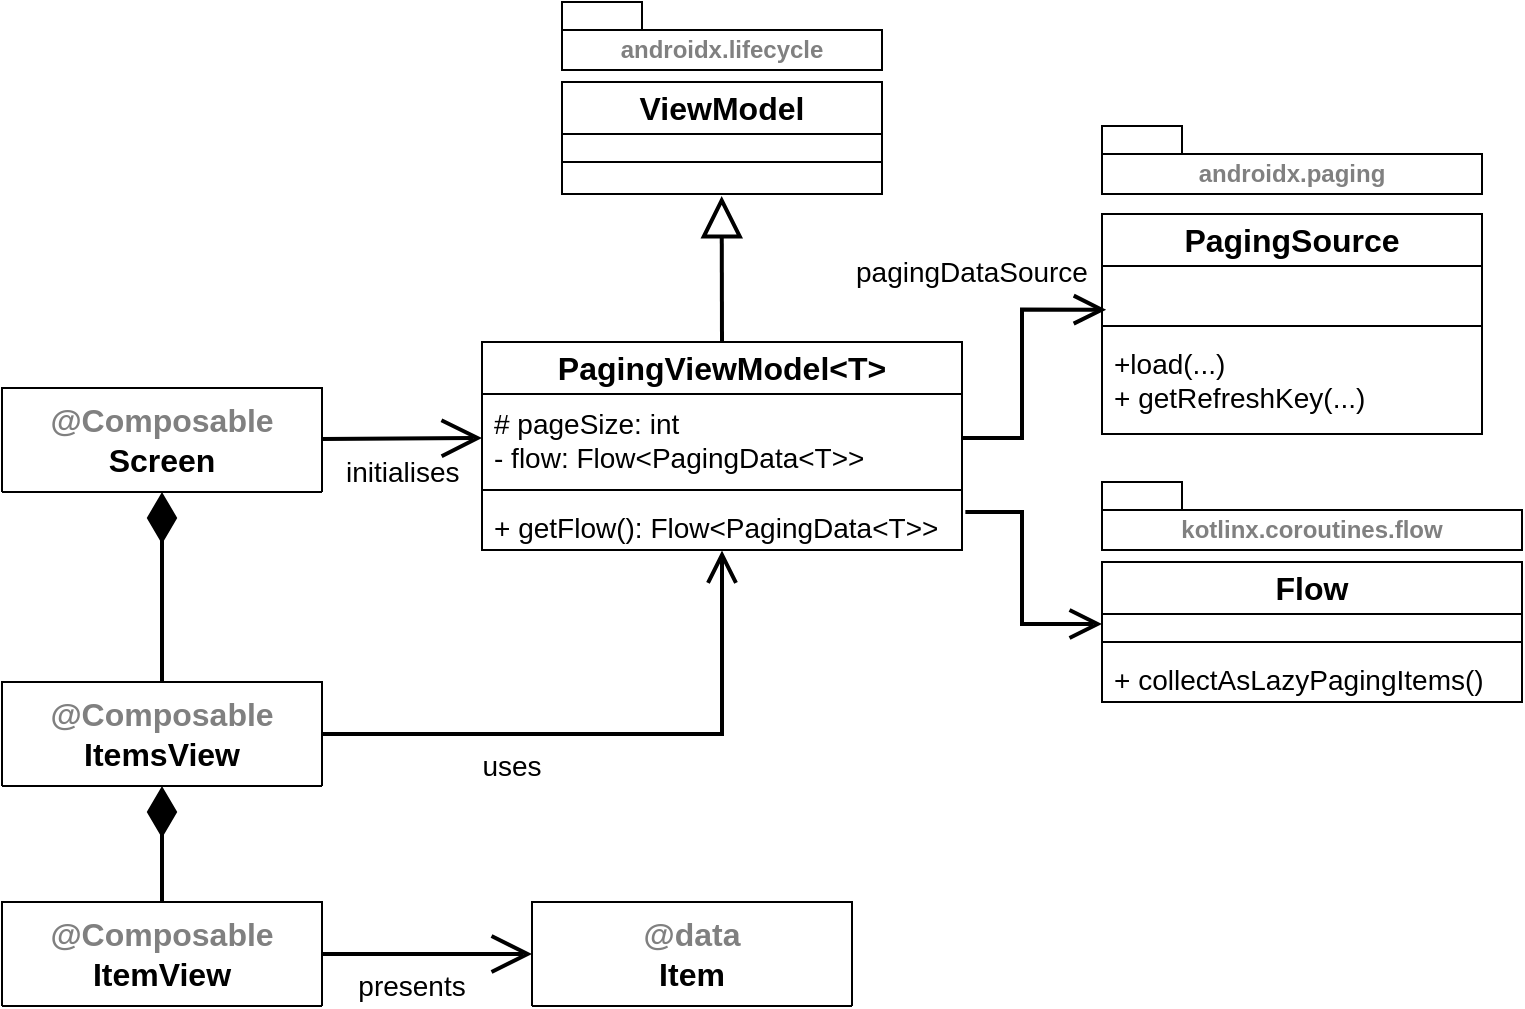 <mxfile version="22.0.0" type="device" pages="3">
  <diagram name="ui-paging-pattern" id="ZmrRxo0YvTK6VMkyR6jQ">
    <mxGraphModel dx="3379" dy="2465" grid="1" gridSize="10" guides="1" tooltips="1" connect="1" arrows="1" fold="1" page="1" pageScale="1" pageWidth="827" pageHeight="1169" math="0" shadow="0">
      <root>
        <mxCell id="0" />
        <mxCell id="1" parent="0" />
        <mxCell id="7UQRA5uPHEDkm_vgEr-e-1" value="androidx.lifecycle" style="shape=folder;fontStyle=1;spacingTop=10;tabWidth=40;tabHeight=14;tabPosition=left;html=1;whiteSpace=wrap;labelPosition=center;verticalLabelPosition=middle;align=center;verticalAlign=top;fontColor=#808080;" parent="1" vertex="1">
          <mxGeometry x="50" y="-140" width="160" height="34" as="geometry" />
        </mxCell>
        <mxCell id="aWPPbig2Lj9Z5ZD_FSY8-1" value="PagingViewModel&amp;lt;T&amp;gt;" style="swimlane;fontStyle=1;align=center;verticalAlign=middle;childLayout=stackLayout;horizontal=1;startSize=26;horizontalStack=0;resizeParent=1;resizeParentMax=0;resizeLast=0;collapsible=1;marginBottom=0;whiteSpace=wrap;html=1;fontSize=16;" parent="1" vertex="1">
          <mxGeometry x="10" y="30" width="240" height="104" as="geometry" />
        </mxCell>
        <mxCell id="aWPPbig2Lj9Z5ZD_FSY8-2" value="# pageSize: int&lt;br&gt;- flow: Flow&amp;lt;PagingData&amp;lt;T&amp;gt;&amp;gt;" style="text;strokeColor=none;fillColor=none;align=left;verticalAlign=top;spacingLeft=4;spacingRight=4;overflow=hidden;rotatable=0;points=[[0,0.5],[1,0.5]];portConstraint=eastwest;whiteSpace=wrap;html=1;fontSize=14;" parent="aWPPbig2Lj9Z5ZD_FSY8-1" vertex="1">
          <mxGeometry y="26" width="240" height="44" as="geometry" />
        </mxCell>
        <mxCell id="aWPPbig2Lj9Z5ZD_FSY8-3" value="" style="line;strokeWidth=1;fillColor=none;align=left;verticalAlign=middle;spacingTop=-1;spacingLeft=3;spacingRight=3;rotatable=0;labelPosition=right;points=[];portConstraint=eastwest;strokeColor=inherit;" parent="aWPPbig2Lj9Z5ZD_FSY8-1" vertex="1">
          <mxGeometry y="70" width="240" height="8" as="geometry" />
        </mxCell>
        <mxCell id="aWPPbig2Lj9Z5ZD_FSY8-4" value="+ getFlow(): Flow&amp;lt;PagingData&amp;lt;T&amp;gt;&amp;gt;&amp;nbsp;" style="text;strokeColor=none;fillColor=none;align=left;verticalAlign=top;spacingLeft=4;spacingRight=4;overflow=hidden;rotatable=0;points=[[0,0.5],[1,0.5]];portConstraint=eastwest;whiteSpace=wrap;html=1;fontSize=14;" parent="aWPPbig2Lj9Z5ZD_FSY8-1" vertex="1">
          <mxGeometry y="78" width="240" height="26" as="geometry" />
        </mxCell>
        <mxCell id="aWPPbig2Lj9Z5ZD_FSY8-5" value="PagingSource" style="swimlane;fontStyle=1;align=center;verticalAlign=middle;childLayout=stackLayout;horizontal=1;startSize=26;horizontalStack=0;resizeParent=1;resizeParentMax=0;resizeLast=0;collapsible=1;marginBottom=0;whiteSpace=wrap;html=1;fontSize=16;" parent="1" vertex="1">
          <mxGeometry x="320" y="-34" width="190" height="110" as="geometry" />
        </mxCell>
        <mxCell id="aWPPbig2Lj9Z5ZD_FSY8-6" value="&amp;nbsp;" style="text;strokeColor=none;fillColor=none;align=left;verticalAlign=top;spacingLeft=4;spacingRight=4;overflow=hidden;rotatable=0;points=[[0,0.5],[1,0.5]];portConstraint=eastwest;whiteSpace=wrap;html=1;fontSize=14;" parent="aWPPbig2Lj9Z5ZD_FSY8-5" vertex="1">
          <mxGeometry y="26" width="190" height="26" as="geometry" />
        </mxCell>
        <mxCell id="aWPPbig2Lj9Z5ZD_FSY8-7" value="" style="line;strokeWidth=1;fillColor=none;align=left;verticalAlign=middle;spacingTop=-1;spacingLeft=3;spacingRight=3;rotatable=0;labelPosition=right;points=[];portConstraint=eastwest;strokeColor=inherit;" parent="aWPPbig2Lj9Z5ZD_FSY8-5" vertex="1">
          <mxGeometry y="52" width="190" height="8" as="geometry" />
        </mxCell>
        <mxCell id="aWPPbig2Lj9Z5ZD_FSY8-8" value="+load(...)&lt;br&gt;+ getRefreshKey(...)" style="text;strokeColor=none;fillColor=none;align=left;verticalAlign=top;spacingLeft=4;spacingRight=4;overflow=hidden;rotatable=0;points=[[0,0.5],[1,0.5]];portConstraint=eastwest;whiteSpace=wrap;html=1;fontSize=14;" parent="aWPPbig2Lj9Z5ZD_FSY8-5" vertex="1">
          <mxGeometry y="60" width="190" height="50" as="geometry" />
        </mxCell>
        <mxCell id="aWPPbig2Lj9Z5ZD_FSY8-9" style="edgeStyle=orthogonalEdgeStyle;rounded=0;orthogonalLoop=1;jettySize=auto;html=1;entryX=0.011;entryY=0.84;entryDx=0;entryDy=0;entryPerimeter=0;endArrow=open;endFill=0;startSize=12;strokeWidth=2;endSize=12;sourcePerimeterSpacing=0;" parent="1" source="aWPPbig2Lj9Z5ZD_FSY8-2" target="aWPPbig2Lj9Z5ZD_FSY8-6" edge="1">
          <mxGeometry relative="1" as="geometry" />
        </mxCell>
        <mxCell id="aWPPbig2Lj9Z5ZD_FSY8-11" value="pagingDataSource" style="text;whiteSpace=wrap;fontSize=14;" parent="1" vertex="1">
          <mxGeometry x="195" y="-20" width="100" height="20" as="geometry" />
        </mxCell>
        <mxCell id="aWPPbig2Lj9Z5ZD_FSY8-12" value="ViewModel" style="swimlane;fontStyle=1;align=center;verticalAlign=middle;childLayout=stackLayout;horizontal=1;startSize=26;horizontalStack=0;resizeParent=1;resizeParentMax=0;resizeLast=0;collapsible=1;marginBottom=0;whiteSpace=wrap;html=1;fontSize=16;" parent="1" vertex="1">
          <mxGeometry x="50" y="-100" width="160" height="56" as="geometry" />
        </mxCell>
        <mxCell id="aWPPbig2Lj9Z5ZD_FSY8-13" value="&amp;nbsp;" style="text;strokeColor=none;fillColor=none;align=left;verticalAlign=top;spacingLeft=4;spacingRight=4;overflow=hidden;rotatable=0;points=[[0,0.5],[1,0.5]];portConstraint=eastwest;whiteSpace=wrap;html=1;fontSize=14;" parent="aWPPbig2Lj9Z5ZD_FSY8-12" vertex="1">
          <mxGeometry y="26" width="160" height="10" as="geometry" />
        </mxCell>
        <mxCell id="aWPPbig2Lj9Z5ZD_FSY8-14" value="" style="line;strokeWidth=1;fillColor=none;align=left;verticalAlign=middle;spacingTop=-1;spacingLeft=3;spacingRight=3;rotatable=0;labelPosition=right;points=[];portConstraint=eastwest;strokeColor=inherit;" parent="aWPPbig2Lj9Z5ZD_FSY8-12" vertex="1">
          <mxGeometry y="36" width="160" height="8" as="geometry" />
        </mxCell>
        <mxCell id="aWPPbig2Lj9Z5ZD_FSY8-15" value="&amp;nbsp;" style="text;strokeColor=none;fillColor=none;align=left;verticalAlign=top;spacingLeft=4;spacingRight=4;overflow=hidden;rotatable=0;points=[[0,0.5],[1,0.5]];portConstraint=eastwest;whiteSpace=wrap;html=1;fontSize=14;" parent="aWPPbig2Lj9Z5ZD_FSY8-12" vertex="1">
          <mxGeometry y="44" width="160" height="12" as="geometry" />
        </mxCell>
        <mxCell id="aWPPbig2Lj9Z5ZD_FSY8-18" value="&lt;font color=&quot;#808080&quot;&gt;@Composable&lt;br&gt;&lt;/font&gt;Screen" style="swimlane;fontStyle=1;align=center;verticalAlign=middle;childLayout=stackLayout;horizontal=1;startSize=52;horizontalStack=0;resizeParent=1;resizeParentMax=0;resizeLast=0;collapsible=1;marginBottom=0;whiteSpace=wrap;html=1;fontSize=16;" parent="1" vertex="1">
          <mxGeometry x="-230" y="53" width="160" height="52" as="geometry" />
        </mxCell>
        <mxCell id="aWPPbig2Lj9Z5ZD_FSY8-22" value="" style="endArrow=open;html=1;rounded=0;entryX=0;entryY=0.5;entryDx=0;entryDy=0;strokeWidth=2;endSize=16;endFill=0;" parent="1" source="aWPPbig2Lj9Z5ZD_FSY8-18" target="aWPPbig2Lj9Z5ZD_FSY8-2" edge="1">
          <mxGeometry width="50" height="50" relative="1" as="geometry">
            <mxPoint x="-69.36" y="77.952" as="sourcePoint" />
            <mxPoint x="125" y="-39" as="targetPoint" />
          </mxGeometry>
        </mxCell>
        <mxCell id="aWPPbig2Lj9Z5ZD_FSY8-23" value="&lt;font color=&quot;#808080&quot;&gt;@Composable&lt;br&gt;&lt;/font&gt;ItemsView" style="swimlane;fontStyle=1;align=center;verticalAlign=middle;childLayout=stackLayout;horizontal=1;startSize=52;horizontalStack=0;resizeParent=1;resizeParentMax=0;resizeLast=0;collapsible=1;marginBottom=0;whiteSpace=wrap;html=1;fontSize=16;" parent="1" vertex="1">
          <mxGeometry x="-230" y="200" width="160" height="52" as="geometry" />
        </mxCell>
        <mxCell id="aWPPbig2Lj9Z5ZD_FSY8-27" value="" style="endArrow=diamondThin;html=1;rounded=0;entryX=0.5;entryY=1;entryDx=0;entryDy=0;strokeWidth=2;endSize=20;endFill=1;exitX=0.5;exitY=0;exitDx=0;exitDy=0;" parent="1" source="aWPPbig2Lj9Z5ZD_FSY8-23" target="aWPPbig2Lj9Z5ZD_FSY8-18" edge="1">
          <mxGeometry width="50" height="50" relative="1" as="geometry">
            <mxPoint x="-100" y="160" as="sourcePoint" />
            <mxPoint x="-149.52" y="86.28" as="targetPoint" />
          </mxGeometry>
        </mxCell>
        <mxCell id="aWPPbig2Lj9Z5ZD_FSY8-28" style="edgeStyle=orthogonalEdgeStyle;rounded=0;orthogonalLoop=1;jettySize=auto;html=1;entryX=0.5;entryY=1.008;entryDx=0;entryDy=0;entryPerimeter=0;endArrow=open;endFill=0;startSize=12;strokeWidth=2;endSize=12;sourcePerimeterSpacing=0;exitX=1;exitY=0.5;exitDx=0;exitDy=0;" parent="1" source="aWPPbig2Lj9Z5ZD_FSY8-23" target="aWPPbig2Lj9Z5ZD_FSY8-4" edge="1">
          <mxGeometry relative="1" as="geometry">
            <mxPoint x="-70" y="262" as="sourcePoint" />
            <mxPoint x="362" y="88" as="targetPoint" />
          </mxGeometry>
        </mxCell>
        <mxCell id="aWPPbig2Lj9Z5ZD_FSY8-29" value="initialises" style="text;whiteSpace=wrap;fontSize=14;" parent="1" vertex="1">
          <mxGeometry x="-60" y="80" width="50" height="20" as="geometry" />
        </mxCell>
        <mxCell id="aWPPbig2Lj9Z5ZD_FSY8-30" value="uses" style="text;whiteSpace=wrap;fontSize=14;verticalAlign=middle;align=center;" parent="1" vertex="1">
          <mxGeometry y="232" width="50" height="20" as="geometry" />
        </mxCell>
        <mxCell id="aWPPbig2Lj9Z5ZD_FSY8-31" value="Flow" style="swimlane;fontStyle=1;align=center;verticalAlign=middle;childLayout=stackLayout;horizontal=1;startSize=26;horizontalStack=0;resizeParent=1;resizeParentMax=0;resizeLast=0;collapsible=1;marginBottom=0;whiteSpace=wrap;html=1;fontSize=16;" parent="1" vertex="1">
          <mxGeometry x="320" y="140" width="210" height="70" as="geometry" />
        </mxCell>
        <mxCell id="aWPPbig2Lj9Z5ZD_FSY8-32" value="&amp;nbsp;" style="text;strokeColor=none;fillColor=none;align=left;verticalAlign=top;spacingLeft=4;spacingRight=4;overflow=hidden;rotatable=0;points=[[0,0.5],[1,0.5]];portConstraint=eastwest;whiteSpace=wrap;html=1;fontSize=14;" parent="aWPPbig2Lj9Z5ZD_FSY8-31" vertex="1">
          <mxGeometry y="26" width="210" height="10" as="geometry" />
        </mxCell>
        <mxCell id="aWPPbig2Lj9Z5ZD_FSY8-33" value="" style="line;strokeWidth=1;fillColor=none;align=left;verticalAlign=middle;spacingTop=-1;spacingLeft=3;spacingRight=3;rotatable=0;labelPosition=right;points=[];portConstraint=eastwest;strokeColor=inherit;" parent="aWPPbig2Lj9Z5ZD_FSY8-31" vertex="1">
          <mxGeometry y="36" width="210" height="8" as="geometry" />
        </mxCell>
        <mxCell id="aWPPbig2Lj9Z5ZD_FSY8-34" value="+&amp;nbsp;collectAsLazyPagingItems()" style="text;strokeColor=none;fillColor=none;align=left;verticalAlign=top;spacingLeft=4;spacingRight=4;overflow=hidden;rotatable=0;points=[[0,0.5],[1,0.5]];portConstraint=eastwest;whiteSpace=wrap;html=1;fontSize=14;" parent="aWPPbig2Lj9Z5ZD_FSY8-31" vertex="1">
          <mxGeometry y="44" width="210" height="26" as="geometry" />
        </mxCell>
        <mxCell id="aWPPbig2Lj9Z5ZD_FSY8-35" style="edgeStyle=orthogonalEdgeStyle;rounded=0;orthogonalLoop=1;jettySize=auto;html=1;entryX=0;entryY=0.5;entryDx=0;entryDy=0;endArrow=open;endFill=0;startSize=12;strokeWidth=2;endSize=12;sourcePerimeterSpacing=0;exitX=1.007;exitY=0.269;exitDx=0;exitDy=0;exitPerimeter=0;" parent="1" source="aWPPbig2Lj9Z5ZD_FSY8-4" target="aWPPbig2Lj9Z5ZD_FSY8-32" edge="1">
          <mxGeometry relative="1" as="geometry">
            <mxPoint x="230" y="88" as="sourcePoint" />
            <mxPoint x="332" y="-32" as="targetPoint" />
          </mxGeometry>
        </mxCell>
        <mxCell id="aWPPbig2Lj9Z5ZD_FSY8-37" value="&lt;font color=&quot;#808080&quot;&gt;@Composable&lt;br&gt;&lt;/font&gt;ItemView" style="swimlane;fontStyle=1;align=center;verticalAlign=middle;childLayout=stackLayout;horizontal=1;startSize=52;horizontalStack=0;resizeParent=1;resizeParentMax=0;resizeLast=0;collapsible=1;marginBottom=0;whiteSpace=wrap;html=1;fontSize=16;" parent="1" vertex="1">
          <mxGeometry x="-230" y="310" width="160" height="52" as="geometry" />
        </mxCell>
        <mxCell id="aWPPbig2Lj9Z5ZD_FSY8-38" value="" style="endArrow=diamondThin;html=1;rounded=0;entryX=0.5;entryY=1;entryDx=0;entryDy=0;strokeWidth=2;endSize=20;endFill=1;exitX=0.5;exitY=0;exitDx=0;exitDy=0;" parent="1" source="aWPPbig2Lj9Z5ZD_FSY8-37" target="aWPPbig2Lj9Z5ZD_FSY8-23" edge="1">
          <mxGeometry width="50" height="50" relative="1" as="geometry">
            <mxPoint x="-140" y="210" as="sourcePoint" />
            <mxPoint x="-140" y="115" as="targetPoint" />
          </mxGeometry>
        </mxCell>
        <mxCell id="aWPPbig2Lj9Z5ZD_FSY8-39" value="&lt;font color=&quot;#808080&quot;&gt;@data&lt;br&gt;&lt;/font&gt;Item" style="swimlane;fontStyle=1;align=center;verticalAlign=middle;childLayout=stackLayout;horizontal=1;startSize=52;horizontalStack=0;resizeParent=1;resizeParentMax=0;resizeLast=0;collapsible=1;marginBottom=0;whiteSpace=wrap;html=1;fontSize=16;" parent="1" vertex="1">
          <mxGeometry x="35" y="310" width="160" height="52" as="geometry" />
        </mxCell>
        <mxCell id="aWPPbig2Lj9Z5ZD_FSY8-40" value="" style="endArrow=open;html=1;rounded=0;entryX=0;entryY=0.5;entryDx=0;entryDy=0;strokeWidth=2;endSize=16;endFill=0;exitX=1;exitY=0.5;exitDx=0;exitDy=0;" parent="1" source="aWPPbig2Lj9Z5ZD_FSY8-37" target="aWPPbig2Lj9Z5ZD_FSY8-39" edge="1">
          <mxGeometry width="50" height="50" relative="1" as="geometry">
            <mxPoint x="-60" y="89" as="sourcePoint" />
            <mxPoint x="20" y="88" as="targetPoint" />
          </mxGeometry>
        </mxCell>
        <mxCell id="aWPPbig2Lj9Z5ZD_FSY8-41" value="presents" style="text;whiteSpace=wrap;fontSize=14;verticalAlign=middle;align=center;" parent="1" vertex="1">
          <mxGeometry x="-50" y="342" width="50" height="20" as="geometry" />
        </mxCell>
        <mxCell id="aWPPbig2Lj9Z5ZD_FSY8-17" value="" style="endArrow=block;html=1;rounded=0;entryX=0.499;entryY=1.083;entryDx=0;entryDy=0;entryPerimeter=0;exitX=0.5;exitY=0;exitDx=0;exitDy=0;strokeWidth=2;endSize=16;endFill=0;labelBorderColor=none;targetPerimeterSpacing=0;shadow=0;" parent="1" source="aWPPbig2Lj9Z5ZD_FSY8-1" target="aWPPbig2Lj9Z5ZD_FSY8-15" edge="1">
          <mxGeometry width="50" height="50" relative="1" as="geometry">
            <mxPoint x="360" y="200" as="sourcePoint" />
            <mxPoint x="410" y="150" as="targetPoint" />
          </mxGeometry>
        </mxCell>
        <mxCell id="7UQRA5uPHEDkm_vgEr-e-2" value="androidx.paging" style="shape=folder;fontStyle=1;spacingTop=10;tabWidth=40;tabHeight=14;tabPosition=left;html=1;whiteSpace=wrap;labelPosition=center;verticalLabelPosition=middle;align=center;verticalAlign=top;fontColor=#808080;" parent="1" vertex="1">
          <mxGeometry x="320" y="-78" width="190" height="34" as="geometry" />
        </mxCell>
        <mxCell id="7UQRA5uPHEDkm_vgEr-e-3" value="kotlinx.coroutines.flow" style="shape=folder;fontStyle=1;spacingTop=10;tabWidth=40;tabHeight=14;tabPosition=left;html=1;whiteSpace=wrap;labelPosition=center;verticalLabelPosition=middle;align=center;verticalAlign=top;fontColor=#808080;" parent="1" vertex="1">
          <mxGeometry x="320" y="100" width="210" height="34" as="geometry" />
        </mxCell>
      </root>
    </mxGraphModel>
  </diagram>
  <diagram name="ui-paging-pattern-collab" id="Sj5Rz0xdVwtuHFku1yu2">
    <mxGraphModel dx="2650" dy="2095" grid="1" gridSize="10" guides="1" tooltips="1" connect="1" arrows="1" fold="1" page="1" pageScale="1" pageWidth="827" pageHeight="1169" math="0" shadow="0">
      <root>
        <mxCell id="UBLpLGOIg3nhkriK8gAO-0" />
        <mxCell id="UBLpLGOIg3nhkriK8gAO-1" parent="UBLpLGOIg3nhkriK8gAO-0" />
        <mxCell id="UBLpLGOIg3nhkriK8gAO-2" value=":PagingViewModel&amp;lt;T&amp;gt;" style="swimlane;fontStyle=1;align=center;verticalAlign=middle;childLayout=stackLayout;horizontal=1;startSize=26;horizontalStack=0;resizeParent=1;resizeParentMax=0;resizeLast=0;collapsible=1;marginBottom=0;whiteSpace=wrap;html=1;fontSize=16;" parent="UBLpLGOIg3nhkriK8gAO-1" vertex="1">
          <mxGeometry x="10" y="30" width="240" height="120" as="geometry" />
        </mxCell>
        <mxCell id="UBLpLGOIg3nhkriK8gAO-3" value="# pageSize: int&lt;br&gt;- flow: Flow&amp;lt;PagingData&amp;lt;T&amp;gt;&amp;gt;" style="text;strokeColor=none;fillColor=none;align=left;verticalAlign=top;spacingLeft=4;spacingRight=4;overflow=hidden;rotatable=0;points=[[0,0.5],[1,0.5]];portConstraint=eastwest;whiteSpace=wrap;html=1;fontSize=14;" parent="UBLpLGOIg3nhkriK8gAO-2" vertex="1">
          <mxGeometry y="26" width="240" height="44" as="geometry" />
        </mxCell>
        <mxCell id="UBLpLGOIg3nhkriK8gAO-4" value="" style="line;strokeWidth=1;fillColor=none;align=left;verticalAlign=middle;spacingTop=-1;spacingLeft=3;spacingRight=3;rotatable=0;labelPosition=right;points=[];portConstraint=eastwest;strokeColor=inherit;" parent="UBLpLGOIg3nhkriK8gAO-2" vertex="1">
          <mxGeometry y="70" width="240" height="8" as="geometry" />
        </mxCell>
        <mxCell id="UBLpLGOIg3nhkriK8gAO-5" value="+ setDataSource(ds: PagingSource)&lt;br&gt;+ getFlow(): Flow&amp;lt;PagingData&amp;lt;T&amp;gt;&amp;gt;&amp;nbsp;" style="text;strokeColor=none;fillColor=none;align=left;verticalAlign=top;spacingLeft=4;spacingRight=4;overflow=hidden;rotatable=0;points=[[0,0.5],[1,0.5]];portConstraint=eastwest;whiteSpace=wrap;html=1;fontSize=14;" parent="UBLpLGOIg3nhkriK8gAO-2" vertex="1">
          <mxGeometry y="78" width="240" height="42" as="geometry" />
        </mxCell>
        <mxCell id="UBLpLGOIg3nhkriK8gAO-6" value=":PagingSource" style="swimlane;fontStyle=1;align=center;verticalAlign=middle;childLayout=stackLayout;horizontal=1;startSize=26;horizontalStack=0;resizeParent=1;resizeParentMax=0;resizeLast=0;collapsible=1;marginBottom=0;whiteSpace=wrap;html=1;fontSize=16;" parent="UBLpLGOIg3nhkriK8gAO-1" vertex="1">
          <mxGeometry x="320" y="-94" width="200" height="110" as="geometry" />
        </mxCell>
        <mxCell id="UBLpLGOIg3nhkriK8gAO-7" value="&amp;nbsp;" style="text;strokeColor=none;fillColor=none;align=left;verticalAlign=top;spacingLeft=4;spacingRight=4;overflow=hidden;rotatable=0;points=[[0,0.5],[1,0.5]];portConstraint=eastwest;whiteSpace=wrap;html=1;fontSize=14;" parent="UBLpLGOIg3nhkriK8gAO-6" vertex="1">
          <mxGeometry y="26" width="200" height="26" as="geometry" />
        </mxCell>
        <mxCell id="UBLpLGOIg3nhkriK8gAO-8" value="" style="line;strokeWidth=1;fillColor=none;align=left;verticalAlign=middle;spacingTop=-1;spacingLeft=3;spacingRight=3;rotatable=0;labelPosition=right;points=[];portConstraint=eastwest;strokeColor=inherit;" parent="UBLpLGOIg3nhkriK8gAO-6" vertex="1">
          <mxGeometry y="52" width="200" height="8" as="geometry" />
        </mxCell>
        <mxCell id="UBLpLGOIg3nhkriK8gAO-9" value="+load(...)&lt;br&gt;+ getRefreshKey(...)" style="text;strokeColor=none;fillColor=none;align=left;verticalAlign=top;spacingLeft=4;spacingRight=4;overflow=hidden;rotatable=0;points=[[0,0.5],[1,0.5]];portConstraint=eastwest;whiteSpace=wrap;html=1;fontSize=14;" parent="UBLpLGOIg3nhkriK8gAO-6" vertex="1">
          <mxGeometry y="60" width="200" height="50" as="geometry" />
        </mxCell>
        <mxCell id="UBLpLGOIg3nhkriK8gAO-17" value="&lt;font color=&quot;#808080&quot;&gt;@Composable&lt;br&gt;&lt;/font&gt;:Screen" style="swimlane;fontStyle=1;align=center;verticalAlign=middle;childLayout=stackLayout;horizontal=1;startSize=52;horizontalStack=0;resizeParent=1;resizeParentMax=0;resizeLast=0;collapsible=1;marginBottom=0;whiteSpace=wrap;html=1;fontSize=16;" parent="UBLpLGOIg3nhkriK8gAO-1" vertex="1">
          <mxGeometry x="-300" y="30" width="160" height="100" as="geometry" />
        </mxCell>
        <mxCell id="UBLpLGOIg3nhkriK8gAO-18" value="" style="endArrow=open;html=1;rounded=0;entryX=-0.006;entryY=-0.023;entryDx=0;entryDy=0;strokeWidth=2;endSize=16;endFill=0;exitX=1;exitY=0.25;exitDx=0;exitDy=0;entryPerimeter=0;" parent="UBLpLGOIg3nhkriK8gAO-1" source="UBLpLGOIg3nhkriK8gAO-17" target="UBLpLGOIg3nhkriK8gAO-3" edge="1">
          <mxGeometry width="50" height="50" relative="1" as="geometry">
            <mxPoint x="-69.36" y="77.952" as="sourcePoint" />
            <mxPoint x="125" y="-39" as="targetPoint" />
          </mxGeometry>
        </mxCell>
        <mxCell id="UBLpLGOIg3nhkriK8gAO-19" value="&lt;font color=&quot;#808080&quot;&gt;@Composable&lt;br&gt;&lt;/font&gt;:ItemsView" style="swimlane;fontStyle=1;align=center;verticalAlign=middle;childLayout=stackLayout;horizontal=1;startSize=52;horizontalStack=0;resizeParent=1;resizeParentMax=0;resizeLast=0;collapsible=1;marginBottom=0;whiteSpace=wrap;html=1;fontSize=16;" parent="UBLpLGOIg3nhkriK8gAO-1" vertex="1">
          <mxGeometry x="-300" y="201" width="160" height="52" as="geometry" />
        </mxCell>
        <mxCell id="UBLpLGOIg3nhkriK8gAO-20" value="" style="endArrow=diamondThin;html=1;rounded=0;entryX=0.5;entryY=1;entryDx=0;entryDy=0;strokeWidth=2;endSize=20;endFill=1;exitX=0.5;exitY=0;exitDx=0;exitDy=0;startArrow=open;startFill=0;startSize=14;" parent="UBLpLGOIg3nhkriK8gAO-1" source="UBLpLGOIg3nhkriK8gAO-19" target="UBLpLGOIg3nhkriK8gAO-17" edge="1">
          <mxGeometry width="50" height="50" relative="1" as="geometry">
            <mxPoint x="-170" y="160" as="sourcePoint" />
            <mxPoint x="-219.52" y="86.28" as="targetPoint" />
          </mxGeometry>
        </mxCell>
        <mxCell id="UBLpLGOIg3nhkriK8gAO-21" style="edgeStyle=orthogonalEdgeStyle;rounded=0;orthogonalLoop=1;jettySize=auto;html=1;entryX=0.5;entryY=1.008;entryDx=0;entryDy=0;entryPerimeter=0;endArrow=open;endFill=0;startSize=12;strokeWidth=2;endSize=12;sourcePerimeterSpacing=0;exitX=1;exitY=0.5;exitDx=0;exitDy=0;" parent="UBLpLGOIg3nhkriK8gAO-1" source="UBLpLGOIg3nhkriK8gAO-19" target="UBLpLGOIg3nhkriK8gAO-5" edge="1">
          <mxGeometry relative="1" as="geometry">
            <mxPoint x="-70" y="262" as="sourcePoint" />
            <mxPoint x="362" y="88" as="targetPoint" />
          </mxGeometry>
        </mxCell>
        <mxCell id="UBLpLGOIg3nhkriK8gAO-22" value="1:new()" style="text;whiteSpace=wrap;fontSize=14;" parent="UBLpLGOIg3nhkriK8gAO-1" vertex="1">
          <mxGeometry x="-90" y="20" width="30" height="20" as="geometry" />
        </mxCell>
        <mxCell id="UBLpLGOIg3nhkriK8gAO-23" value="5:getFlow()" style="text;whiteSpace=wrap;fontSize=14;verticalAlign=middle;align=center;" parent="UBLpLGOIg3nhkriK8gAO-1" vertex="1">
          <mxGeometry x="35" y="200" width="50" height="20" as="geometry" />
        </mxCell>
        <mxCell id="UBLpLGOIg3nhkriK8gAO-24" value=":Flow" style="swimlane;fontStyle=1;align=center;verticalAlign=middle;childLayout=stackLayout;horizontal=1;startSize=26;horizontalStack=0;resizeParent=1;resizeParentMax=0;resizeLast=0;collapsible=1;marginBottom=0;whiteSpace=wrap;html=1;fontSize=16;" parent="UBLpLGOIg3nhkriK8gAO-1" vertex="1">
          <mxGeometry x="320" y="183" width="200" height="70" as="geometry" />
        </mxCell>
        <mxCell id="UBLpLGOIg3nhkriK8gAO-25" value="&amp;nbsp;" style="text;strokeColor=none;fillColor=none;align=left;verticalAlign=top;spacingLeft=4;spacingRight=4;overflow=hidden;rotatable=0;points=[[0,0.5],[1,0.5]];portConstraint=eastwest;whiteSpace=wrap;html=1;fontSize=14;" parent="UBLpLGOIg3nhkriK8gAO-24" vertex="1">
          <mxGeometry y="26" width="200" height="10" as="geometry" />
        </mxCell>
        <mxCell id="UBLpLGOIg3nhkriK8gAO-26" value="" style="line;strokeWidth=1;fillColor=none;align=left;verticalAlign=middle;spacingTop=-1;spacingLeft=3;spacingRight=3;rotatable=0;labelPosition=right;points=[];portConstraint=eastwest;strokeColor=inherit;" parent="UBLpLGOIg3nhkriK8gAO-24" vertex="1">
          <mxGeometry y="36" width="200" height="8" as="geometry" />
        </mxCell>
        <mxCell id="UBLpLGOIg3nhkriK8gAO-27" value="+&amp;nbsp;collectAsLazyPagingItems()" style="text;strokeColor=none;fillColor=none;align=left;verticalAlign=top;spacingLeft=4;spacingRight=4;overflow=hidden;rotatable=0;points=[[0,0.5],[1,0.5]];portConstraint=eastwest;whiteSpace=wrap;html=1;fontSize=14;" parent="UBLpLGOIg3nhkriK8gAO-24" vertex="1">
          <mxGeometry y="44" width="200" height="26" as="geometry" />
        </mxCell>
        <mxCell id="UBLpLGOIg3nhkriK8gAO-28" style="edgeStyle=orthogonalEdgeStyle;rounded=0;orthogonalLoop=1;jettySize=auto;html=1;entryX=0;entryY=0.5;entryDx=0;entryDy=0;endArrow=open;endFill=0;startSize=12;strokeWidth=2;endSize=12;sourcePerimeterSpacing=0;exitX=1.007;exitY=0.269;exitDx=0;exitDy=0;exitPerimeter=0;" parent="UBLpLGOIg3nhkriK8gAO-1" source="UBLpLGOIg3nhkriK8gAO-5" target="UBLpLGOIg3nhkriK8gAO-25" edge="1">
          <mxGeometry relative="1" as="geometry">
            <mxPoint x="230" y="88" as="sourcePoint" />
            <mxPoint x="332" y="-32" as="targetPoint" />
          </mxGeometry>
        </mxCell>
        <mxCell id="UBLpLGOIg3nhkriK8gAO-29" value="&lt;font color=&quot;#808080&quot;&gt;@Composable&lt;br&gt;&lt;/font&gt;:ItemView" style="swimlane;fontStyle=1;align=center;verticalAlign=middle;childLayout=stackLayout;horizontal=1;startSize=52;horizontalStack=0;resizeParent=1;resizeParentMax=0;resizeLast=0;collapsible=1;marginBottom=0;whiteSpace=wrap;html=1;fontSize=16;" parent="UBLpLGOIg3nhkriK8gAO-1" vertex="1">
          <mxGeometry x="-300" y="310" width="160" height="52" as="geometry" />
        </mxCell>
        <mxCell id="UBLpLGOIg3nhkriK8gAO-30" value="" style="endArrow=diamondThin;html=1;rounded=0;entryX=0.5;entryY=1;entryDx=0;entryDy=0;strokeWidth=2;endSize=20;endFill=1;exitX=0.5;exitY=0;exitDx=0;exitDy=0;startArrow=open;startFill=0;startSize=14;" parent="UBLpLGOIg3nhkriK8gAO-1" source="UBLpLGOIg3nhkriK8gAO-29" target="UBLpLGOIg3nhkriK8gAO-19" edge="1">
          <mxGeometry width="50" height="50" relative="1" as="geometry">
            <mxPoint x="-210" y="210" as="sourcePoint" />
            <mxPoint x="-210" y="115" as="targetPoint" />
          </mxGeometry>
        </mxCell>
        <mxCell id="UBLpLGOIg3nhkriK8gAO-31" value="&lt;font color=&quot;#808080&quot;&gt;@data&lt;br&gt;&lt;/font&gt;Item" style="swimlane;fontStyle=1;align=center;verticalAlign=middle;childLayout=stackLayout;horizontal=1;startSize=52;horizontalStack=0;resizeParent=1;resizeParentMax=0;resizeLast=0;collapsible=1;marginBottom=0;whiteSpace=wrap;html=1;fontSize=16;" parent="UBLpLGOIg3nhkriK8gAO-1" vertex="1">
          <mxGeometry x="35" y="310" width="160" height="52" as="geometry" />
        </mxCell>
        <mxCell id="UBLpLGOIg3nhkriK8gAO-33" value="7:new()" style="text;whiteSpace=wrap;fontSize=14;verticalAlign=middle;align=center;" parent="UBLpLGOIg3nhkriK8gAO-1" vertex="1">
          <mxGeometry x="420" y="310" width="50" height="20" as="geometry" />
        </mxCell>
        <mxCell id="YcS4dsHcb4QeF_HGzv6e-1" value="4:invokes" style="text;whiteSpace=wrap;fontSize=14;" parent="UBLpLGOIg3nhkriK8gAO-1" vertex="1">
          <mxGeometry x="-210" y="140" width="30" height="20" as="geometry" />
        </mxCell>
        <mxCell id="YcS4dsHcb4QeF_HGzv6e-5" style="edgeStyle=orthogonalEdgeStyle;rounded=0;orthogonalLoop=1;jettySize=auto;html=1;entryX=0;entryY=0.5;entryDx=0;entryDy=0;endArrow=open;endFill=0;startSize=12;strokeWidth=2;endSize=12;sourcePerimeterSpacing=0;exitX=1;exitY=0.75;exitDx=0;exitDy=0;" parent="UBLpLGOIg3nhkriK8gAO-1" source="UBLpLGOIg3nhkriK8gAO-19" target="UBLpLGOIg3nhkriK8gAO-27" edge="1">
          <mxGeometry relative="1" as="geometry">
            <mxPoint x="-60" y="236" as="sourcePoint" />
            <mxPoint x="140" y="144" as="targetPoint" />
          </mxGeometry>
        </mxCell>
        <mxCell id="YcS4dsHcb4QeF_HGzv6e-6" value="6:collectAsLazyPagingItems()" style="text;whiteSpace=wrap;fontSize=14;verticalAlign=middle;align=center;" parent="UBLpLGOIg3nhkriK8gAO-1" vertex="1">
          <mxGeometry x="35" y="240" width="50" height="20" as="geometry" />
        </mxCell>
        <mxCell id="YcS4dsHcb4QeF_HGzv6e-7" style="edgeStyle=orthogonalEdgeStyle;rounded=0;orthogonalLoop=1;jettySize=auto;html=1;endArrow=open;endFill=0;startSize=12;strokeWidth=2;endSize=12;sourcePerimeterSpacing=0;entryX=0;entryY=0.5;entryDx=0;entryDy=0;exitX=1;exitY=0.5;exitDx=0;exitDy=0;" parent="UBLpLGOIg3nhkriK8gAO-1" source="UBLpLGOIg3nhkriK8gAO-29" target="UBLpLGOIg3nhkriK8gAO-31" edge="1">
          <mxGeometry relative="1" as="geometry">
            <mxPoint x="-70" y="336" as="sourcePoint" />
            <mxPoint x="40" y="336" as="targetPoint" />
          </mxGeometry>
        </mxCell>
        <mxCell id="YcS4dsHcb4QeF_HGzv6e-8" value="8.1:getX()" style="text;whiteSpace=wrap;fontSize=14;verticalAlign=middle;align=center;" parent="UBLpLGOIg3nhkriK8gAO-1" vertex="1">
          <mxGeometry x="-50" y="310" width="50" height="20" as="geometry" />
        </mxCell>
        <mxCell id="YcS4dsHcb4QeF_HGzv6e-9" value="3.1: new()" style="text;whiteSpace=wrap;fontSize=14;" parent="UBLpLGOIg3nhkriK8gAO-1" vertex="1">
          <mxGeometry x="290" y="150" width="65" height="20" as="geometry" />
        </mxCell>
        <mxCell id="YcS4dsHcb4QeF_HGzv6e-11" style="edgeStyle=orthogonalEdgeStyle;rounded=0;orthogonalLoop=1;jettySize=auto;html=1;entryX=0;entryY=0.5;entryDx=0;entryDy=0;endArrow=open;endFill=0;startSize=12;strokeWidth=2;endSize=12;sourcePerimeterSpacing=0;exitX=0.5;exitY=0;exitDx=0;exitDy=0;" parent="UBLpLGOIg3nhkriK8gAO-1" source="UBLpLGOIg3nhkriK8gAO-17" target="UBLpLGOIg3nhkriK8gAO-7" edge="1">
          <mxGeometry relative="1" as="geometry">
            <mxPoint x="260" y="88" as="sourcePoint" />
            <mxPoint x="332" y="24" as="targetPoint" />
            <Array as="points">
              <mxPoint x="-220" y="-55" />
            </Array>
          </mxGeometry>
        </mxCell>
        <mxCell id="YcS4dsHcb4QeF_HGzv6e-12" value="2:new()" style="text;whiteSpace=wrap;fontSize=14;" parent="UBLpLGOIg3nhkriK8gAO-1" vertex="1">
          <mxGeometry x="-90" y="-90" width="30" height="20" as="geometry" />
        </mxCell>
        <mxCell id="YcS4dsHcb4QeF_HGzv6e-13" value="" style="endArrow=open;html=1;rounded=0;entryX=0.007;entryY=1.141;entryDx=0;entryDy=0;strokeWidth=2;endSize=16;endFill=0;exitX=1;exitY=0.75;exitDx=0;exitDy=0;entryPerimeter=0;" parent="UBLpLGOIg3nhkriK8gAO-1" source="UBLpLGOIg3nhkriK8gAO-17" target="UBLpLGOIg3nhkriK8gAO-3" edge="1">
          <mxGeometry width="50" height="50" relative="1" as="geometry">
            <mxPoint x="-60" y="65" as="sourcePoint" />
            <mxPoint x="19" y="65" as="targetPoint" />
          </mxGeometry>
        </mxCell>
        <mxCell id="YcS4dsHcb4QeF_HGzv6e-14" value="3:setDataSource()" style="text;whiteSpace=wrap;fontSize=14;" parent="UBLpLGOIg3nhkriK8gAO-1" vertex="1">
          <mxGeometry x="-120" y="68" width="30" height="20" as="geometry" />
        </mxCell>
        <mxCell id="YcS4dsHcb4QeF_HGzv6e-15" value="8:invokes" style="text;whiteSpace=wrap;fontSize=14;" parent="UBLpLGOIg3nhkriK8gAO-1" vertex="1">
          <mxGeometry x="-210" y="270" width="30" height="20" as="geometry" />
        </mxCell>
        <mxCell id="m2FpE_qiNvYC79_ATBnd-1" style="edgeStyle=orthogonalEdgeStyle;rounded=0;orthogonalLoop=1;jettySize=auto;html=1;entryX=1;entryY=0.5;entryDx=0;entryDy=0;endArrow=open;endFill=0;startSize=12;strokeWidth=2;endSize=12;sourcePerimeterSpacing=0;exitX=1;exitY=0.5;exitDx=0;exitDy=0;" parent="UBLpLGOIg3nhkriK8gAO-1" source="UBLpLGOIg3nhkriK8gAO-7" target="UBLpLGOIg3nhkriK8gAO-31" edge="1">
          <mxGeometry relative="1" as="geometry">
            <mxPoint x="-210" y="40" as="sourcePoint" />
            <mxPoint x="330" y="-45" as="targetPoint" />
            <Array as="points">
              <mxPoint x="570" y="-55" />
              <mxPoint x="570" y="336" />
            </Array>
          </mxGeometry>
        </mxCell>
      </root>
    </mxGraphModel>
  </diagram>
  <diagram name="ui-realtime-pattern" id="yJ59Ej_-ZaPq3aq3n_3d">
    <mxGraphModel dx="3129" dy="2609" grid="1" gridSize="10" guides="1" tooltips="1" connect="1" arrows="1" fold="1" page="1" pageScale="1" pageWidth="827" pageHeight="1169" math="0" shadow="0">
      <root>
        <mxCell id="Lat4ahHNa3CYQeFtQRpb-0" />
        <mxCell id="Lat4ahHNa3CYQeFtQRpb-1" parent="Lat4ahHNa3CYQeFtQRpb-0" />
        <mxCell id="6uc2USkAb0pUY0unJteK-0" value="Push-based Real-time App&lt;br style=&quot;font-size: 30px;&quot;&gt;(processing large real-time IoT datasets)" style="rounded=1;whiteSpace=wrap;html=1;arcSize=3;fillColor=none;fontSize=30;fontStyle=1;verticalAlign=bottom;align=right;spacingRight=20;strokeWidth=6;strokeColor=#6c8ebf;dashed=1;fontColor=#0000FF;" vertex="1" parent="Lat4ahHNa3CYQeFtQRpb-1">
          <mxGeometry x="560" y="-450" width="830" height="760" as="geometry" />
        </mxCell>
        <mxCell id="xvYa_qrz77CCZSfdi8zZ-22" value="Internet" style="ellipse;shape=cloud;whiteSpace=wrap;html=1;align=center;fontSize=20;fontStyle=1;fillColor=#dae8fc;strokeColor=#6c8ebf;" vertex="1" parent="Lat4ahHNa3CYQeFtQRpb-1">
          <mxGeometry x="940" y="-230" width="320" height="270" as="geometry" />
        </mxCell>
        <mxCell id="Lat4ahHNa3CYQeFtQRpb-2" value="androidx.lifecycle" style="shape=folder;fontStyle=1;spacingTop=10;tabWidth=40;tabHeight=14;tabPosition=left;html=1;whiteSpace=wrap;labelPosition=center;verticalLabelPosition=middle;align=center;verticalAlign=top;fontColor=#808080;" vertex="1" parent="Lat4ahHNa3CYQeFtQRpb-1">
          <mxGeometry x="50" y="-140" width="160" height="34" as="geometry" />
        </mxCell>
        <mxCell id="Lat4ahHNa3CYQeFtQRpb-3" value="PagingViewModel&amp;lt;T&amp;gt;" style="swimlane;fontStyle=1;align=center;verticalAlign=middle;childLayout=stackLayout;horizontal=1;startSize=26;horizontalStack=0;resizeParent=1;resizeParentMax=0;resizeLast=0;collapsible=1;marginBottom=0;whiteSpace=wrap;html=1;fontSize=16;" vertex="1" parent="Lat4ahHNa3CYQeFtQRpb-1">
          <mxGeometry x="10" y="30" width="240" height="104" as="geometry" />
        </mxCell>
        <mxCell id="Lat4ahHNa3CYQeFtQRpb-4" value="# pageSize: int&lt;br&gt;- flow: Flow&amp;lt;PagingData&amp;lt;T&amp;gt;&amp;gt;" style="text;strokeColor=none;fillColor=none;align=left;verticalAlign=top;spacingLeft=4;spacingRight=4;overflow=hidden;rotatable=0;points=[[0,0.5],[1,0.5]];portConstraint=eastwest;whiteSpace=wrap;html=1;fontSize=14;" vertex="1" parent="Lat4ahHNa3CYQeFtQRpb-3">
          <mxGeometry y="26" width="240" height="44" as="geometry" />
        </mxCell>
        <mxCell id="Lat4ahHNa3CYQeFtQRpb-5" value="" style="line;strokeWidth=1;fillColor=none;align=left;verticalAlign=middle;spacingTop=-1;spacingLeft=3;spacingRight=3;rotatable=0;labelPosition=right;points=[];portConstraint=eastwest;strokeColor=inherit;" vertex="1" parent="Lat4ahHNa3CYQeFtQRpb-3">
          <mxGeometry y="70" width="240" height="8" as="geometry" />
        </mxCell>
        <mxCell id="Lat4ahHNa3CYQeFtQRpb-6" value="+ getFlow(): Flow&amp;lt;PagingData&amp;lt;T&amp;gt;&amp;gt;&amp;nbsp;" style="text;strokeColor=none;fillColor=none;align=left;verticalAlign=top;spacingLeft=4;spacingRight=4;overflow=hidden;rotatable=0;points=[[0,0.5],[1,0.5]];portConstraint=eastwest;whiteSpace=wrap;html=1;fontSize=14;" vertex="1" parent="Lat4ahHNa3CYQeFtQRpb-3">
          <mxGeometry y="78" width="240" height="26" as="geometry" />
        </mxCell>
        <mxCell id="Lat4ahHNa3CYQeFtQRpb-7" value="PagingSource" style="swimlane;fontStyle=1;align=center;verticalAlign=middle;childLayout=stackLayout;horizontal=1;startSize=26;horizontalStack=0;resizeParent=1;resizeParentMax=0;resizeLast=0;collapsible=1;marginBottom=0;whiteSpace=wrap;html=1;fontSize=16;" vertex="1" parent="Lat4ahHNa3CYQeFtQRpb-1">
          <mxGeometry x="320" y="-34" width="190" height="110" as="geometry" />
        </mxCell>
        <mxCell id="Lat4ahHNa3CYQeFtQRpb-8" value="&amp;nbsp;" style="text;strokeColor=none;fillColor=none;align=left;verticalAlign=top;spacingLeft=4;spacingRight=4;overflow=hidden;rotatable=0;points=[[0,0.5],[1,0.5]];portConstraint=eastwest;whiteSpace=wrap;html=1;fontSize=14;" vertex="1" parent="Lat4ahHNa3CYQeFtQRpb-7">
          <mxGeometry y="26" width="190" height="26" as="geometry" />
        </mxCell>
        <mxCell id="Lat4ahHNa3CYQeFtQRpb-9" value="" style="line;strokeWidth=1;fillColor=none;align=left;verticalAlign=middle;spacingTop=-1;spacingLeft=3;spacingRight=3;rotatable=0;labelPosition=right;points=[];portConstraint=eastwest;strokeColor=inherit;" vertex="1" parent="Lat4ahHNa3CYQeFtQRpb-7">
          <mxGeometry y="52" width="190" height="8" as="geometry" />
        </mxCell>
        <mxCell id="Lat4ahHNa3CYQeFtQRpb-10" value="+load(...)&lt;br&gt;+ getRefreshKey(...)" style="text;strokeColor=none;fillColor=none;align=left;verticalAlign=top;spacingLeft=4;spacingRight=4;overflow=hidden;rotatable=0;points=[[0,0.5],[1,0.5]];portConstraint=eastwest;whiteSpace=wrap;html=1;fontSize=14;" vertex="1" parent="Lat4ahHNa3CYQeFtQRpb-7">
          <mxGeometry y="60" width="190" height="50" as="geometry" />
        </mxCell>
        <mxCell id="Lat4ahHNa3CYQeFtQRpb-11" style="edgeStyle=orthogonalEdgeStyle;rounded=0;orthogonalLoop=1;jettySize=auto;html=1;entryX=0.011;entryY=0.84;entryDx=0;entryDy=0;entryPerimeter=0;endArrow=open;endFill=0;startSize=12;strokeWidth=2;endSize=12;sourcePerimeterSpacing=0;" edge="1" parent="Lat4ahHNa3CYQeFtQRpb-1" source="Lat4ahHNa3CYQeFtQRpb-4" target="Lat4ahHNa3CYQeFtQRpb-8">
          <mxGeometry relative="1" as="geometry" />
        </mxCell>
        <mxCell id="Lat4ahHNa3CYQeFtQRpb-12" value="pagingDataSource" style="text;whiteSpace=wrap;fontSize=14;" vertex="1" parent="Lat4ahHNa3CYQeFtQRpb-1">
          <mxGeometry x="195" y="-20" width="100" height="20" as="geometry" />
        </mxCell>
        <mxCell id="Lat4ahHNa3CYQeFtQRpb-13" value="ViewModel" style="swimlane;fontStyle=1;align=center;verticalAlign=middle;childLayout=stackLayout;horizontal=1;startSize=26;horizontalStack=0;resizeParent=1;resizeParentMax=0;resizeLast=0;collapsible=1;marginBottom=0;whiteSpace=wrap;html=1;fontSize=16;" vertex="1" parent="Lat4ahHNa3CYQeFtQRpb-1">
          <mxGeometry x="50" y="-100" width="160" height="56" as="geometry" />
        </mxCell>
        <mxCell id="Lat4ahHNa3CYQeFtQRpb-14" value="&amp;nbsp;" style="text;strokeColor=none;fillColor=none;align=left;verticalAlign=top;spacingLeft=4;spacingRight=4;overflow=hidden;rotatable=0;points=[[0,0.5],[1,0.5]];portConstraint=eastwest;whiteSpace=wrap;html=1;fontSize=14;" vertex="1" parent="Lat4ahHNa3CYQeFtQRpb-13">
          <mxGeometry y="26" width="160" height="10" as="geometry" />
        </mxCell>
        <mxCell id="Lat4ahHNa3CYQeFtQRpb-15" value="" style="line;strokeWidth=1;fillColor=none;align=left;verticalAlign=middle;spacingTop=-1;spacingLeft=3;spacingRight=3;rotatable=0;labelPosition=right;points=[];portConstraint=eastwest;strokeColor=inherit;" vertex="1" parent="Lat4ahHNa3CYQeFtQRpb-13">
          <mxGeometry y="36" width="160" height="8" as="geometry" />
        </mxCell>
        <mxCell id="Lat4ahHNa3CYQeFtQRpb-16" value="&amp;nbsp;" style="text;strokeColor=none;fillColor=none;align=left;verticalAlign=top;spacingLeft=4;spacingRight=4;overflow=hidden;rotatable=0;points=[[0,0.5],[1,0.5]];portConstraint=eastwest;whiteSpace=wrap;html=1;fontSize=14;" vertex="1" parent="Lat4ahHNa3CYQeFtQRpb-13">
          <mxGeometry y="44" width="160" height="12" as="geometry" />
        </mxCell>
        <mxCell id="Lat4ahHNa3CYQeFtQRpb-17" value="&lt;font color=&quot;#808080&quot;&gt;@Composable&lt;br&gt;&lt;/font&gt;Screen" style="swimlane;fontStyle=1;align=center;verticalAlign=middle;childLayout=stackLayout;horizontal=1;startSize=52;horizontalStack=0;resizeParent=1;resizeParentMax=0;resizeLast=0;collapsible=1;marginBottom=0;whiteSpace=wrap;html=1;fontSize=16;" vertex="1" parent="Lat4ahHNa3CYQeFtQRpb-1">
          <mxGeometry x="-230" y="53" width="160" height="52" as="geometry" />
        </mxCell>
        <mxCell id="Lat4ahHNa3CYQeFtQRpb-18" value="" style="endArrow=open;html=1;rounded=0;entryX=0;entryY=0.5;entryDx=0;entryDy=0;strokeWidth=2;endSize=16;endFill=0;" edge="1" parent="Lat4ahHNa3CYQeFtQRpb-1" source="Lat4ahHNa3CYQeFtQRpb-17" target="Lat4ahHNa3CYQeFtQRpb-4">
          <mxGeometry width="50" height="50" relative="1" as="geometry">
            <mxPoint x="-69.36" y="77.952" as="sourcePoint" />
            <mxPoint x="125" y="-39" as="targetPoint" />
          </mxGeometry>
        </mxCell>
        <mxCell id="Lat4ahHNa3CYQeFtQRpb-19" value="&lt;font color=&quot;#808080&quot;&gt;@Composable&lt;br&gt;&lt;/font&gt;ItemsView" style="swimlane;fontStyle=1;align=center;verticalAlign=middle;childLayout=stackLayout;horizontal=1;startSize=52;horizontalStack=0;resizeParent=1;resizeParentMax=0;resizeLast=0;collapsible=1;marginBottom=0;whiteSpace=wrap;html=1;fontSize=16;" vertex="1" parent="Lat4ahHNa3CYQeFtQRpb-1">
          <mxGeometry x="-230" y="150" width="160" height="52" as="geometry" />
        </mxCell>
        <mxCell id="Lat4ahHNa3CYQeFtQRpb-20" value="" style="endArrow=diamondThin;html=1;rounded=0;entryX=0.5;entryY=1;entryDx=0;entryDy=0;strokeWidth=2;endSize=20;endFill=1;exitX=0.5;exitY=0;exitDx=0;exitDy=0;" edge="1" parent="Lat4ahHNa3CYQeFtQRpb-1" source="Lat4ahHNa3CYQeFtQRpb-19" target="Lat4ahHNa3CYQeFtQRpb-17">
          <mxGeometry width="50" height="50" relative="1" as="geometry">
            <mxPoint x="-100" y="160" as="sourcePoint" />
            <mxPoint x="-149.52" y="86.28" as="targetPoint" />
          </mxGeometry>
        </mxCell>
        <mxCell id="Lat4ahHNa3CYQeFtQRpb-21" style="edgeStyle=orthogonalEdgeStyle;rounded=0;orthogonalLoop=1;jettySize=auto;html=1;entryX=0.5;entryY=1.008;entryDx=0;entryDy=0;entryPerimeter=0;endArrow=open;endFill=0;startSize=12;strokeWidth=2;endSize=12;sourcePerimeterSpacing=0;exitX=1;exitY=0.5;exitDx=0;exitDy=0;" edge="1" parent="Lat4ahHNa3CYQeFtQRpb-1" source="Lat4ahHNa3CYQeFtQRpb-19" target="Lat4ahHNa3CYQeFtQRpb-6">
          <mxGeometry relative="1" as="geometry">
            <mxPoint x="-70" y="262" as="sourcePoint" />
            <mxPoint x="362" y="88" as="targetPoint" />
          </mxGeometry>
        </mxCell>
        <mxCell id="Lat4ahHNa3CYQeFtQRpb-22" value="initialises" style="text;whiteSpace=wrap;fontSize=14;" vertex="1" parent="Lat4ahHNa3CYQeFtQRpb-1">
          <mxGeometry x="-60" y="80" width="50" height="20" as="geometry" />
        </mxCell>
        <mxCell id="Lat4ahHNa3CYQeFtQRpb-23" value="uses" style="text;whiteSpace=wrap;fontSize=14;verticalAlign=middle;align=center;" vertex="1" parent="Lat4ahHNa3CYQeFtQRpb-1">
          <mxGeometry y="182" width="50" height="20" as="geometry" />
        </mxCell>
        <mxCell id="Lat4ahHNa3CYQeFtQRpb-24" value="Flow" style="swimlane;fontStyle=1;align=center;verticalAlign=middle;childLayout=stackLayout;horizontal=1;startSize=26;horizontalStack=0;resizeParent=1;resizeParentMax=0;resizeLast=0;collapsible=1;marginBottom=0;whiteSpace=wrap;html=1;fontSize=16;" vertex="1" parent="Lat4ahHNa3CYQeFtQRpb-1">
          <mxGeometry x="320" y="140" width="210" height="70" as="geometry" />
        </mxCell>
        <mxCell id="Lat4ahHNa3CYQeFtQRpb-25" value="&amp;nbsp;" style="text;strokeColor=none;fillColor=none;align=left;verticalAlign=top;spacingLeft=4;spacingRight=4;overflow=hidden;rotatable=0;points=[[0,0.5],[1,0.5]];portConstraint=eastwest;whiteSpace=wrap;html=1;fontSize=14;" vertex="1" parent="Lat4ahHNa3CYQeFtQRpb-24">
          <mxGeometry y="26" width="210" height="10" as="geometry" />
        </mxCell>
        <mxCell id="Lat4ahHNa3CYQeFtQRpb-26" value="" style="line;strokeWidth=1;fillColor=none;align=left;verticalAlign=middle;spacingTop=-1;spacingLeft=3;spacingRight=3;rotatable=0;labelPosition=right;points=[];portConstraint=eastwest;strokeColor=inherit;" vertex="1" parent="Lat4ahHNa3CYQeFtQRpb-24">
          <mxGeometry y="36" width="210" height="8" as="geometry" />
        </mxCell>
        <mxCell id="Lat4ahHNa3CYQeFtQRpb-27" value="+&amp;nbsp;collectAsLazyPagingItems()" style="text;strokeColor=none;fillColor=none;align=left;verticalAlign=top;spacingLeft=4;spacingRight=4;overflow=hidden;rotatable=0;points=[[0,0.5],[1,0.5]];portConstraint=eastwest;whiteSpace=wrap;html=1;fontSize=14;" vertex="1" parent="Lat4ahHNa3CYQeFtQRpb-24">
          <mxGeometry y="44" width="210" height="26" as="geometry" />
        </mxCell>
        <mxCell id="Lat4ahHNa3CYQeFtQRpb-28" style="edgeStyle=orthogonalEdgeStyle;rounded=0;orthogonalLoop=1;jettySize=auto;html=1;entryX=0;entryY=0.5;entryDx=0;entryDy=0;endArrow=open;endFill=0;startSize=12;strokeWidth=2;endSize=12;sourcePerimeterSpacing=0;exitX=1.007;exitY=0.269;exitDx=0;exitDy=0;exitPerimeter=0;" edge="1" parent="Lat4ahHNa3CYQeFtQRpb-1" source="Lat4ahHNa3CYQeFtQRpb-6" target="Lat4ahHNa3CYQeFtQRpb-25">
          <mxGeometry relative="1" as="geometry">
            <mxPoint x="230" y="88" as="sourcePoint" />
            <mxPoint x="332" y="-32" as="targetPoint" />
          </mxGeometry>
        </mxCell>
        <mxCell id="Lat4ahHNa3CYQeFtQRpb-29" value="&lt;font color=&quot;#808080&quot;&gt;@Composable&lt;br&gt;&lt;/font&gt;ItemView" style="swimlane;fontStyle=1;align=center;verticalAlign=middle;childLayout=stackLayout;horizontal=1;startSize=52;horizontalStack=0;resizeParent=1;resizeParentMax=0;resizeLast=0;collapsible=1;marginBottom=0;whiteSpace=wrap;html=1;fontSize=16;" vertex="1" parent="Lat4ahHNa3CYQeFtQRpb-1">
          <mxGeometry x="-230" y="250" width="160" height="52" as="geometry" />
        </mxCell>
        <mxCell id="Lat4ahHNa3CYQeFtQRpb-30" value="" style="endArrow=diamondThin;html=1;rounded=0;entryX=0.5;entryY=1;entryDx=0;entryDy=0;strokeWidth=2;endSize=20;endFill=1;exitX=0.5;exitY=0;exitDx=0;exitDy=0;" edge="1" parent="Lat4ahHNa3CYQeFtQRpb-1" source="Lat4ahHNa3CYQeFtQRpb-29" target="Lat4ahHNa3CYQeFtQRpb-19">
          <mxGeometry width="50" height="50" relative="1" as="geometry">
            <mxPoint x="-140" y="160" as="sourcePoint" />
            <mxPoint x="-140" y="65" as="targetPoint" />
          </mxGeometry>
        </mxCell>
        <mxCell id="Lat4ahHNa3CYQeFtQRpb-31" value="&lt;font color=&quot;#808080&quot;&gt;@data&lt;br&gt;&lt;/font&gt;Item" style="swimlane;fontStyle=1;align=center;verticalAlign=middle;childLayout=stackLayout;horizontal=1;startSize=52;horizontalStack=0;resizeParent=1;resizeParentMax=0;resizeLast=0;collapsible=1;marginBottom=0;whiteSpace=wrap;html=1;fontSize=16;" vertex="1" parent="Lat4ahHNa3CYQeFtQRpb-1">
          <mxGeometry x="35" y="250" width="160" height="52" as="geometry" />
        </mxCell>
        <mxCell id="Lat4ahHNa3CYQeFtQRpb-32" value="" style="endArrow=open;html=1;rounded=0;entryX=0;entryY=0.5;entryDx=0;entryDy=0;strokeWidth=2;endSize=16;endFill=0;exitX=1;exitY=0.5;exitDx=0;exitDy=0;" edge="1" parent="Lat4ahHNa3CYQeFtQRpb-1" source="Lat4ahHNa3CYQeFtQRpb-29" target="Lat4ahHNa3CYQeFtQRpb-31">
          <mxGeometry width="50" height="50" relative="1" as="geometry">
            <mxPoint x="-60" y="29" as="sourcePoint" />
            <mxPoint x="20" y="28" as="targetPoint" />
          </mxGeometry>
        </mxCell>
        <mxCell id="Lat4ahHNa3CYQeFtQRpb-33" value="presents" style="text;whiteSpace=wrap;fontSize=14;verticalAlign=middle;align=center;" vertex="1" parent="Lat4ahHNa3CYQeFtQRpb-1">
          <mxGeometry x="-50" y="282" width="50" height="20" as="geometry" />
        </mxCell>
        <mxCell id="Lat4ahHNa3CYQeFtQRpb-34" value="" style="endArrow=block;html=1;rounded=0;entryX=0.499;entryY=1.083;entryDx=0;entryDy=0;entryPerimeter=0;exitX=0.5;exitY=0;exitDx=0;exitDy=0;strokeWidth=2;endSize=16;endFill=0;labelBorderColor=none;targetPerimeterSpacing=0;shadow=0;" edge="1" parent="Lat4ahHNa3CYQeFtQRpb-1" source="Lat4ahHNa3CYQeFtQRpb-3" target="Lat4ahHNa3CYQeFtQRpb-16">
          <mxGeometry width="50" height="50" relative="1" as="geometry">
            <mxPoint x="360" y="200" as="sourcePoint" />
            <mxPoint x="410" y="150" as="targetPoint" />
          </mxGeometry>
        </mxCell>
        <mxCell id="Lat4ahHNa3CYQeFtQRpb-35" value="androidx.paging" style="shape=folder;fontStyle=1;spacingTop=10;tabWidth=40;tabHeight=14;tabPosition=left;html=1;whiteSpace=wrap;labelPosition=center;verticalLabelPosition=middle;align=center;verticalAlign=top;fontColor=#808080;" vertex="1" parent="Lat4ahHNa3CYQeFtQRpb-1">
          <mxGeometry x="320" y="-78" width="190" height="34" as="geometry" />
        </mxCell>
        <mxCell id="Lat4ahHNa3CYQeFtQRpb-36" value="kotlinx.coroutines.flow" style="shape=folder;fontStyle=1;spacingTop=10;tabWidth=40;tabHeight=14;tabPosition=left;html=1;whiteSpace=wrap;labelPosition=center;verticalLabelPosition=middle;align=center;verticalAlign=top;fontColor=#808080;" vertex="1" parent="Lat4ahHNa3CYQeFtQRpb-1">
          <mxGeometry x="320" y="100" width="210" height="34" as="geometry" />
        </mxCell>
        <mxCell id="xvYa_qrz77CCZSfdi8zZ-0" value="MqttService" style="swimlane;fontStyle=1;align=center;verticalAlign=middle;childLayout=stackLayout;horizontal=1;startSize=26;horizontalStack=0;resizeParent=1;resizeParentMax=0;resizeLast=0;collapsible=1;marginBottom=0;whiteSpace=wrap;html=1;fontSize=16;" vertex="1" parent="Lat4ahHNa3CYQeFtQRpb-1">
          <mxGeometry x="1100" y="-310" width="170" height="80" as="geometry" />
        </mxCell>
        <mxCell id="xvYa_qrz77CCZSfdi8zZ-1" value="&amp;nbsp;" style="text;strokeColor=none;fillColor=none;align=left;verticalAlign=top;spacingLeft=4;spacingRight=4;overflow=hidden;rotatable=0;points=[[0,0.5],[1,0.5]];portConstraint=eastwest;whiteSpace=wrap;html=1;fontSize=14;" vertex="1" parent="xvYa_qrz77CCZSfdi8zZ-0">
          <mxGeometry y="26" width="170" height="14" as="geometry" />
        </mxCell>
        <mxCell id="xvYa_qrz77CCZSfdi8zZ-2" value="" style="line;strokeWidth=1;fillColor=none;align=left;verticalAlign=middle;spacingTop=-1;spacingLeft=3;spacingRight=3;rotatable=0;labelPosition=right;points=[];portConstraint=eastwest;strokeColor=inherit;" vertex="1" parent="xvYa_qrz77CCZSfdi8zZ-0">
          <mxGeometry y="40" width="170" height="8" as="geometry" />
        </mxCell>
        <mxCell id="xvYa_qrz77CCZSfdi8zZ-3" value="+ push()&amp;nbsp;" style="text;strokeColor=none;fillColor=none;align=left;verticalAlign=top;spacingLeft=4;spacingRight=4;overflow=hidden;rotatable=0;points=[[0,0.5],[1,0.5]];portConstraint=eastwest;whiteSpace=wrap;html=1;fontSize=14;" vertex="1" parent="xvYa_qrz77CCZSfdi8zZ-0">
          <mxGeometry y="48" width="170" height="32" as="geometry" />
        </mxCell>
        <mxCell id="xvYa_qrz77CCZSfdi8zZ-4" value="" style="swimlane;fontStyle=1;align=center;verticalAlign=middle;childLayout=stackLayout;horizontal=1;startSize=0;horizontalStack=0;resizeParent=1;resizeParentMax=0;resizeLast=0;collapsible=1;marginBottom=0;whiteSpace=wrap;html=1;fontSize=16;" vertex="1" parent="Lat4ahHNa3CYQeFtQRpb-1">
          <mxGeometry x="1260" y="10" width="94.6" height="120" as="geometry" />
        </mxCell>
        <mxCell id="xvYa_qrz77CCZSfdi8zZ-51" value="IoTNode" style="sketch=0;outlineConnect=0;fontColor=#232F3E;gradientColor=none;strokeColor=#232F3E;fillColor=none;dashed=0;verticalLabelPosition=top;verticalAlign=bottom;align=center;html=1;fontSize=16;fontStyle=1;aspect=fixed;shape=mxgraph.aws4.resourceIcon;resIcon=mxgraph.aws4.sensor;labelPosition=center;" vertex="1" parent="xvYa_qrz77CCZSfdi8zZ-4">
          <mxGeometry width="94.6" height="86" as="geometry" />
        </mxCell>
        <mxCell id="xvYa_qrz77CCZSfdi8zZ-6" value="" style="line;strokeWidth=1;fillColor=none;align=left;verticalAlign=middle;spacingTop=-1;spacingLeft=3;spacingRight=3;rotatable=0;labelPosition=right;points=[];portConstraint=eastwest;strokeColor=inherit;" vertex="1" parent="xvYa_qrz77CCZSfdi8zZ-4">
          <mxGeometry y="86" width="94.6" height="8" as="geometry" />
        </mxCell>
        <mxCell id="xvYa_qrz77CCZSfdi8zZ-7" value="+ publish()&amp;nbsp;" style="text;strokeColor=none;fillColor=none;align=left;verticalAlign=top;spacingLeft=4;spacingRight=4;overflow=hidden;rotatable=0;points=[[0,0.5],[1,0.5]];portConstraint=eastwest;whiteSpace=wrap;html=1;fontSize=14;" vertex="1" parent="xvYa_qrz77CCZSfdi8zZ-4">
          <mxGeometry y="94" width="94.6" height="26" as="geometry" />
        </mxCell>
        <mxCell id="xvYa_qrz77CCZSfdi8zZ-8" value="KMqttClient" style="swimlane;fontStyle=1;align=center;verticalAlign=middle;childLayout=stackLayout;horizontal=1;startSize=26;horizontalStack=0;resizeParent=1;resizeParentMax=0;resizeLast=0;collapsible=1;marginBottom=0;whiteSpace=wrap;html=1;fontSize=16;" vertex="1" parent="Lat4ahHNa3CYQeFtQRpb-1">
          <mxGeometry x="823" y="-214" width="110" height="130" as="geometry" />
        </mxCell>
        <mxCell id="xvYa_qrz77CCZSfdi8zZ-9" value="&amp;nbsp;" style="text;strokeColor=none;fillColor=none;align=left;verticalAlign=top;spacingLeft=4;spacingRight=4;overflow=hidden;rotatable=0;points=[[0,0.5],[1,0.5]];portConstraint=eastwest;whiteSpace=wrap;html=1;fontSize=14;" vertex="1" parent="xvYa_qrz77CCZSfdi8zZ-8">
          <mxGeometry y="26" width="110" height="14" as="geometry" />
        </mxCell>
        <mxCell id="xvYa_qrz77CCZSfdi8zZ-10" value="" style="line;strokeWidth=1;fillColor=none;align=left;verticalAlign=middle;spacingTop=-1;spacingLeft=3;spacingRight=3;rotatable=0;labelPosition=right;points=[];portConstraint=eastwest;strokeColor=inherit;" vertex="1" parent="xvYa_qrz77CCZSfdi8zZ-8">
          <mxGeometry y="40" width="110" height="8" as="geometry" />
        </mxCell>
        <mxCell id="xvYa_qrz77CCZSfdi8zZ-11" value="+ connect()&amp;nbsp;&lt;br&gt;+ subscribe()&lt;br&gt;+ disconnect()&lt;br&gt;+ waitLoop()" style="text;strokeColor=none;fillColor=none;align=left;verticalAlign=top;spacingLeft=4;spacingRight=4;overflow=hidden;rotatable=0;points=[[0,0.5],[1,0.5]];portConstraint=eastwest;whiteSpace=wrap;html=1;fontSize=14;" vertex="1" parent="xvYa_qrz77CCZSfdi8zZ-8">
          <mxGeometry y="48" width="110" height="82" as="geometry" />
        </mxCell>
        <mxCell id="xvYa_qrz77CCZSfdi8zZ-12" value="PagingDynamicFileSource" style="swimlane;fontStyle=1;align=center;verticalAlign=middle;childLayout=stackLayout;horizontal=1;startSize=26;horizontalStack=0;resizeParent=1;resizeParentMax=0;resizeLast=0;collapsible=1;marginBottom=0;whiteSpace=wrap;html=1;fontSize=16;" vertex="1" parent="Lat4ahHNa3CYQeFtQRpb-1">
          <mxGeometry x="599" y="80" width="221" height="60" as="geometry" />
        </mxCell>
        <mxCell id="xvYa_qrz77CCZSfdi8zZ-13" value="&amp;nbsp;" style="text;strokeColor=none;fillColor=none;align=left;verticalAlign=top;spacingLeft=4;spacingRight=4;overflow=hidden;rotatable=0;points=[[0,0.5],[1,0.5]];portConstraint=eastwest;whiteSpace=wrap;html=1;fontSize=14;" vertex="1" parent="xvYa_qrz77CCZSfdi8zZ-12">
          <mxGeometry y="26" width="221" height="14" as="geometry" />
        </mxCell>
        <mxCell id="xvYa_qrz77CCZSfdi8zZ-14" value="" style="line;strokeWidth=1;fillColor=none;align=left;verticalAlign=middle;spacingTop=-1;spacingLeft=3;spacingRight=3;rotatable=0;labelPosition=right;points=[];portConstraint=eastwest;strokeColor=inherit;" vertex="1" parent="xvYa_qrz77CCZSfdi8zZ-12">
          <mxGeometry y="40" width="221" height="8" as="geometry" />
        </mxCell>
        <mxCell id="xvYa_qrz77CCZSfdi8zZ-15" value="&amp;nbsp;" style="text;strokeColor=none;fillColor=none;align=left;verticalAlign=top;spacingLeft=4;spacingRight=4;overflow=hidden;rotatable=0;points=[[0,0.5],[1,0.5]];portConstraint=eastwest;whiteSpace=wrap;html=1;fontSize=14;" vertex="1" parent="xvYa_qrz77CCZSfdi8zZ-12">
          <mxGeometry y="48" width="221" height="12" as="geometry" />
        </mxCell>
        <mxCell id="xvYa_qrz77CCZSfdi8zZ-16" value="sensorA.dat" style="shape=cylinder3;whiteSpace=wrap;html=1;boundedLbl=1;backgroundOutline=1;size=7.857;strokeWidth=2;" vertex="1" parent="Lat4ahHNa3CYQeFtQRpb-1">
          <mxGeometry x="599" y="-34" width="75" height="48" as="geometry" />
        </mxCell>
        <mxCell id="xvYa_qrz77CCZSfdi8zZ-17" value="PagingMqttSource" style="swimlane;fontStyle=1;align=center;verticalAlign=middle;childLayout=stackLayout;horizontal=1;startSize=26;horizontalStack=0;resizeParent=1;resizeParentMax=0;resizeLast=0;collapsible=1;marginBottom=0;whiteSpace=wrap;html=1;fontSize=16;" vertex="1" parent="Lat4ahHNa3CYQeFtQRpb-1">
          <mxGeometry x="600" y="-176" width="170" height="80" as="geometry" />
        </mxCell>
        <mxCell id="xvYa_qrz77CCZSfdi8zZ-18" value="&amp;nbsp;" style="text;strokeColor=none;fillColor=none;align=left;verticalAlign=top;spacingLeft=4;spacingRight=4;overflow=hidden;rotatable=0;points=[[0,0.5],[1,0.5]];portConstraint=eastwest;whiteSpace=wrap;html=1;fontSize=14;" vertex="1" parent="xvYa_qrz77CCZSfdi8zZ-17">
          <mxGeometry y="26" width="170" height="14" as="geometry" />
        </mxCell>
        <mxCell id="xvYa_qrz77CCZSfdi8zZ-19" value="" style="line;strokeWidth=1;fillColor=none;align=left;verticalAlign=middle;spacingTop=-1;spacingLeft=3;spacingRight=3;rotatable=0;labelPosition=right;points=[];portConstraint=eastwest;strokeColor=inherit;" vertex="1" parent="xvYa_qrz77CCZSfdi8zZ-17">
          <mxGeometry y="40" width="170" height="8" as="geometry" />
        </mxCell>
        <mxCell id="xvYa_qrz77CCZSfdi8zZ-20" value="+ saveData()&amp;nbsp;" style="text;strokeColor=none;fillColor=none;align=left;verticalAlign=top;spacingLeft=4;spacingRight=4;overflow=hidden;rotatable=0;points=[[0,0.5],[1,0.5]];portConstraint=eastwest;whiteSpace=wrap;html=1;fontSize=14;" vertex="1" parent="xvYa_qrz77CCZSfdi8zZ-17">
          <mxGeometry y="48" width="170" height="32" as="geometry" />
        </mxCell>
        <mxCell id="xvYa_qrz77CCZSfdi8zZ-23" value="" style="endArrow=block;html=1;rounded=0;entryX=1;entryY=0.5;entryDx=0;entryDy=0;strokeWidth=2;endSize=16;endFill=0;labelBorderColor=none;targetPerimeterSpacing=0;shadow=0;" edge="1" parent="Lat4ahHNa3CYQeFtQRpb-1" target="Lat4ahHNa3CYQeFtQRpb-8">
          <mxGeometry width="50" height="50" relative="1" as="geometry">
            <mxPoint x="600" y="-143" as="sourcePoint" />
            <mxPoint x="140" y="-33" as="targetPoint" />
          </mxGeometry>
        </mxCell>
        <mxCell id="xvYa_qrz77CCZSfdi8zZ-24" value="" style="endArrow=block;html=1;rounded=0;strokeWidth=2;endSize=16;endFill=0;labelBorderColor=none;targetPerimeterSpacing=0;shadow=0;exitX=0;exitY=0.5;exitDx=0;exitDy=0;entryX=1.004;entryY=0.328;entryDx=0;entryDy=0;entryPerimeter=0;" edge="1" parent="Lat4ahHNa3CYQeFtQRpb-1" source="xvYa_qrz77CCZSfdi8zZ-58" target="Lat4ahHNa3CYQeFtQRpb-10">
          <mxGeometry width="50" height="50" relative="1" as="geometry">
            <mxPoint x="610" y="-133" as="sourcePoint" />
            <mxPoint x="510" y="30" as="targetPoint" />
          </mxGeometry>
        </mxCell>
        <mxCell id="xvYa_qrz77CCZSfdi8zZ-25" value="save" style="endArrow=open;html=1;rounded=0;entryX=0.5;entryY=0;entryDx=0;entryDy=0;strokeWidth=2;endSize=16;endFill=0;labelBorderColor=none;targetPerimeterSpacing=0;shadow=0;exitX=0.462;exitY=0.978;exitDx=0;exitDy=0;exitPerimeter=0;entryPerimeter=0;strokeColor=#808080;dashed=1;fontSize=16;" edge="1" parent="Lat4ahHNa3CYQeFtQRpb-1" source="xvYa_qrz77CCZSfdi8zZ-20" target="xvYa_qrz77CCZSfdi8zZ-16">
          <mxGeometry width="50" height="50" relative="1" as="geometry">
            <mxPoint x="610" y="123" as="sourcePoint" />
            <mxPoint x="520" y="61" as="targetPoint" />
            <Array as="points" />
          </mxGeometry>
        </mxCell>
        <mxCell id="xvYa_qrz77CCZSfdi8zZ-26" value="" style="endArrow=open;html=1;rounded=0;strokeWidth=2;endSize=16;endFill=0;labelBorderColor=none;targetPerimeterSpacing=0;shadow=0;" edge="1" parent="Lat4ahHNa3CYQeFtQRpb-1">
          <mxGeometry width="50" height="50" relative="1" as="geometry">
            <mxPoint x="770" y="-143" as="sourcePoint" />
            <mxPoint x="823" y="-143" as="targetPoint" />
          </mxGeometry>
        </mxCell>
        <mxCell id="xvYa_qrz77CCZSfdi8zZ-27" value="MqttClient" style="swimlane;fontStyle=1;align=center;verticalAlign=middle;childLayout=stackLayout;horizontal=1;startSize=26;horizontalStack=0;resizeParent=1;resizeParentMax=0;resizeLast=0;collapsible=1;marginBottom=0;whiteSpace=wrap;html=1;fontSize=16;" vertex="1" parent="Lat4ahHNa3CYQeFtQRpb-1">
          <mxGeometry x="900" y="-350" width="110" height="70" as="geometry" />
        </mxCell>
        <mxCell id="xvYa_qrz77CCZSfdi8zZ-28" value="&amp;nbsp;" style="text;strokeColor=none;fillColor=none;align=left;verticalAlign=top;spacingLeft=4;spacingRight=4;overflow=hidden;rotatable=0;points=[[0,0.5],[1,0.5]];portConstraint=eastwest;whiteSpace=wrap;html=1;fontSize=14;" vertex="1" parent="xvYa_qrz77CCZSfdi8zZ-27">
          <mxGeometry y="26" width="110" height="14" as="geometry" />
        </mxCell>
        <mxCell id="xvYa_qrz77CCZSfdi8zZ-29" value="" style="line;strokeWidth=1;fillColor=none;align=left;verticalAlign=middle;spacingTop=-1;spacingLeft=3;spacingRight=3;rotatable=0;labelPosition=right;points=[];portConstraint=eastwest;strokeColor=inherit;" vertex="1" parent="xvYa_qrz77CCZSfdi8zZ-27">
          <mxGeometry y="40" width="110" height="8" as="geometry" />
        </mxCell>
        <mxCell id="xvYa_qrz77CCZSfdi8zZ-30" value="&amp;nbsp;" style="text;strokeColor=none;fillColor=none;align=left;verticalAlign=top;spacingLeft=4;spacingRight=4;overflow=hidden;rotatable=0;points=[[0,0.5],[1,0.5]];portConstraint=eastwest;whiteSpace=wrap;html=1;fontSize=14;" vertex="1" parent="xvYa_qrz77CCZSfdi8zZ-27">
          <mxGeometry y="48" width="110" height="22" as="geometry" />
        </mxCell>
        <mxCell id="xvYa_qrz77CCZSfdi8zZ-31" value="MqttCallback" style="swimlane;fontStyle=1;align=center;verticalAlign=middle;childLayout=stackLayout;horizontal=1;startSize=26;horizontalStack=0;resizeParent=1;resizeParentMax=0;resizeLast=0;collapsible=1;marginBottom=0;whiteSpace=wrap;html=1;fontSize=16;" vertex="1" parent="Lat4ahHNa3CYQeFtQRpb-1">
          <mxGeometry x="730" y="-350" width="110" height="70" as="geometry" />
        </mxCell>
        <mxCell id="xvYa_qrz77CCZSfdi8zZ-32" value="&amp;nbsp;" style="text;strokeColor=none;fillColor=none;align=left;verticalAlign=top;spacingLeft=4;spacingRight=4;overflow=hidden;rotatable=0;points=[[0,0.5],[1,0.5]];portConstraint=eastwest;whiteSpace=wrap;html=1;fontSize=14;" vertex="1" parent="xvYa_qrz77CCZSfdi8zZ-31">
          <mxGeometry y="26" width="110" height="14" as="geometry" />
        </mxCell>
        <mxCell id="xvYa_qrz77CCZSfdi8zZ-33" value="" style="line;strokeWidth=1;fillColor=none;align=left;verticalAlign=middle;spacingTop=-1;spacingLeft=3;spacingRight=3;rotatable=0;labelPosition=right;points=[];portConstraint=eastwest;strokeColor=inherit;" vertex="1" parent="xvYa_qrz77CCZSfdi8zZ-31">
          <mxGeometry y="40" width="110" height="8" as="geometry" />
        </mxCell>
        <mxCell id="xvYa_qrz77CCZSfdi8zZ-34" value="&amp;nbsp;" style="text;strokeColor=none;fillColor=none;align=left;verticalAlign=top;spacingLeft=4;spacingRight=4;overflow=hidden;rotatable=0;points=[[0,0.5],[1,0.5]];portConstraint=eastwest;whiteSpace=wrap;html=1;fontSize=14;" vertex="1" parent="xvYa_qrz77CCZSfdi8zZ-31">
          <mxGeometry y="48" width="110" height="22" as="geometry" />
        </mxCell>
        <mxCell id="xvYa_qrz77CCZSfdi8zZ-35" value="org.eclipse.paho.client.mqttv3" style="shape=folder;fontStyle=1;spacingTop=10;tabWidth=40;tabHeight=14;tabPosition=left;html=1;whiteSpace=wrap;labelPosition=center;verticalLabelPosition=middle;align=center;verticalAlign=top;fontColor=#808080;" vertex="1" parent="Lat4ahHNa3CYQeFtQRpb-1">
          <mxGeometry x="730" y="-430" width="280" height="64" as="geometry" />
        </mxCell>
        <mxCell id="xvYa_qrz77CCZSfdi8zZ-37" value="implementation(&#xa;  &quot;org.eclipse.paho:org.eclipse.paho.client.mqttv3:1.2.5&quot;)" style="text;fontSize=10;whiteSpace=wrap;fontColor=#808080;" vertex="1" parent="Lat4ahHNa3CYQeFtQRpb-1">
          <mxGeometry x="737" y="-399" width="270" height="20" as="geometry" />
        </mxCell>
        <mxCell id="xvYa_qrz77CCZSfdi8zZ-38" value="" style="endArrow=open;html=1;rounded=0;entryX=0.521;entryY=1.003;entryDx=0;entryDy=0;strokeWidth=2;endSize=16;endFill=0;labelBorderColor=none;targetPerimeterSpacing=0;shadow=0;exitX=0.25;exitY=0;exitDx=0;exitDy=0;entryPerimeter=0;" edge="1" parent="Lat4ahHNa3CYQeFtQRpb-1" source="xvYa_qrz77CCZSfdi8zZ-8" target="xvYa_qrz77CCZSfdi8zZ-34">
          <mxGeometry width="50" height="50" relative="1" as="geometry">
            <mxPoint x="730" y="-133" as="sourcePoint" />
            <mxPoint x="834" y="-133" as="targetPoint" />
          </mxGeometry>
        </mxCell>
        <mxCell id="xvYa_qrz77CCZSfdi8zZ-41" value="" style="endArrow=open;html=1;rounded=0;strokeWidth=2;endSize=16;endFill=0;labelBorderColor=none;targetPerimeterSpacing=0;shadow=0;exitX=0.75;exitY=0;exitDx=0;exitDy=0;entryX=0.535;entryY=1.006;entryDx=0;entryDy=0;entryPerimeter=0;" edge="1" parent="Lat4ahHNa3CYQeFtQRpb-1" source="xvYa_qrz77CCZSfdi8zZ-8" target="xvYa_qrz77CCZSfdi8zZ-30">
          <mxGeometry width="50" height="50" relative="1" as="geometry">
            <mxPoint x="888" y="-204" as="sourcePoint" />
            <mxPoint x="727" y="-310" as="targetPoint" />
          </mxGeometry>
        </mxCell>
        <mxCell id="xvYa_qrz77CCZSfdi8zZ-42" value="page-aware loads" style="endArrow=open;html=1;rounded=0;entryX=0.5;entryY=1;entryDx=0;entryDy=0;strokeWidth=2;endSize=16;endFill=0;labelBorderColor=none;targetPerimeterSpacing=0;shadow=0;entryPerimeter=0;strokeColor=#808080;dashed=1;fontSize=16;exitX=0.286;exitY=-0.005;exitDx=0;exitDy=0;exitPerimeter=0;" edge="1" parent="Lat4ahHNa3CYQeFtQRpb-1" source="xvYa_qrz77CCZSfdi8zZ-12" target="xvYa_qrz77CCZSfdi8zZ-16">
          <mxGeometry width="50" height="50" relative="1" as="geometry">
            <mxPoint x="679" y="81" as="sourcePoint" />
            <mxPoint x="688" y="-34" as="targetPoint" />
          </mxGeometry>
        </mxCell>
        <mxCell id="xvYa_qrz77CCZSfdi8zZ-47" value="&lt;font style=&quot;font-size: 14px;&quot;&gt;uses&lt;/font&gt;" style="endArrow=open;html=1;rounded=0;entryX=0.623;entryY=-0.017;entryDx=0;entryDy=0;strokeWidth=2;endSize=16;endFill=0;labelBorderColor=none;targetPerimeterSpacing=0;shadow=0;entryPerimeter=0;strokeColor=#000000;exitX=0.798;exitY=1.068;exitDx=0;exitDy=0;exitPerimeter=0;" edge="1" parent="Lat4ahHNa3CYQeFtQRpb-1" source="xvYa_qrz77CCZSfdi8zZ-20" target="xvYa_qrz77CCZSfdi8zZ-12">
          <mxGeometry width="50" height="50" relative="1" as="geometry">
            <mxPoint x="689" y="91" as="sourcePoint" />
            <mxPoint x="647" y="24" as="targetPoint" />
          </mxGeometry>
        </mxCell>
        <mxCell id="xvYa_qrz77CCZSfdi8zZ-49" value="connect" style="endArrow=open;html=1;rounded=1;strokeWidth=2;endSize=16;endFill=0;labelBorderColor=none;targetPerimeterSpacing=0;shadow=0;exitX=1.022;exitY=0.838;exitDx=0;exitDy=0;entryX=0.549;entryY=1.104;entryDx=0;entryDy=0;entryPerimeter=0;exitPerimeter=0;fontSize=16;" edge="1" parent="Lat4ahHNa3CYQeFtQRpb-1" source="xvYa_qrz77CCZSfdi8zZ-11" target="xvYa_qrz77CCZSfdi8zZ-3">
          <mxGeometry width="50" height="50" relative="1" as="geometry">
            <mxPoint x="916" y="-204" as="sourcePoint" />
            <mxPoint x="969" y="-270" as="targetPoint" />
            <Array as="points">
              <mxPoint x="990" y="-80" />
              <mxPoint x="1170" y="-170" />
            </Array>
          </mxGeometry>
        </mxCell>
        <mxCell id="xvYa_qrz77CCZSfdi8zZ-50" value="" style="endArrow=open;html=1;rounded=1;strokeWidth=2;endSize=16;endFill=0;labelBorderColor=none;targetPerimeterSpacing=0;shadow=0;exitX=-0.008;exitY=0.583;exitDx=0;exitDy=0;entryX=0.863;entryY=1.063;entryDx=0;entryDy=0;entryPerimeter=0;exitPerimeter=0;fontSize=16;dashed=1;strokeColor=#808080;" edge="1" parent="Lat4ahHNa3CYQeFtQRpb-1" source="xvYa_qrz77CCZSfdi8zZ-51" target="xvYa_qrz77CCZSfdi8zZ-3">
          <mxGeometry width="50" height="50" relative="1" as="geometry">
            <mxPoint x="945" y="-137" as="sourcePoint" />
            <mxPoint x="1244" y="-237" as="targetPoint" />
            <Array as="points">
              <mxPoint x="1200" y="-10" />
              <mxPoint x="1210" y="-170" />
            </Array>
          </mxGeometry>
        </mxCell>
        <mxCell id="xvYa_qrz77CCZSfdi8zZ-56" value="push" style="edgeLabel;html=1;align=center;verticalAlign=middle;resizable=0;points=[];fontSize=16;" vertex="1" connectable="0" parent="xvYa_qrz77CCZSfdi8zZ-50">
          <mxGeometry x="0.048" y="3" relative="1" as="geometry">
            <mxPoint as="offset" />
          </mxGeometry>
        </mxCell>
        <mxCell id="xvYa_qrz77CCZSfdi8zZ-54" value="push" style="endArrow=open;html=1;rounded=1;strokeWidth=2;endSize=16;endFill=0;labelBorderColor=none;targetPerimeterSpacing=0;shadow=0;fontSize=16;exitX=0.27;exitY=1.084;exitDx=0;exitDy=0;exitPerimeter=0;entryX=1.016;entryY=0.212;entryDx=0;entryDy=0;entryPerimeter=0;dashed=1;strokeColor=#808080;" edge="1" parent="Lat4ahHNa3CYQeFtQRpb-1" source="xvYa_qrz77CCZSfdi8zZ-3" target="xvYa_qrz77CCZSfdi8zZ-11">
          <mxGeometry width="50" height="50" relative="1" as="geometry">
            <mxPoint x="1070" y="60" as="sourcePoint" />
            <mxPoint x="1203" y="-217" as="targetPoint" />
            <Array as="points">
              <mxPoint x="1120" y="-190" />
              <mxPoint x="1000" y="-130" />
            </Array>
          </mxGeometry>
        </mxCell>
        <mxCell id="xvYa_qrz77CCZSfdi8zZ-57" value="PagingFileSource" style="swimlane;fontStyle=1;align=center;verticalAlign=middle;childLayout=stackLayout;horizontal=1;startSize=26;horizontalStack=0;resizeParent=1;resizeParentMax=0;resizeLast=0;collapsible=1;marginBottom=0;whiteSpace=wrap;html=1;fontSize=16;" vertex="1" parent="Lat4ahHNa3CYQeFtQRpb-1">
          <mxGeometry x="635" y="190" width="150" height="60" as="geometry" />
        </mxCell>
        <mxCell id="xvYa_qrz77CCZSfdi8zZ-58" value="&amp;nbsp;" style="text;strokeColor=none;fillColor=none;align=left;verticalAlign=top;spacingLeft=4;spacingRight=4;overflow=hidden;rotatable=0;points=[[0,0.5],[1,0.5]];portConstraint=eastwest;whiteSpace=wrap;html=1;fontSize=14;" vertex="1" parent="xvYa_qrz77CCZSfdi8zZ-57">
          <mxGeometry y="26" width="150" height="14" as="geometry" />
        </mxCell>
        <mxCell id="xvYa_qrz77CCZSfdi8zZ-59" value="" style="line;strokeWidth=1;fillColor=none;align=left;verticalAlign=middle;spacingTop=-1;spacingLeft=3;spacingRight=3;rotatable=0;labelPosition=right;points=[];portConstraint=eastwest;strokeColor=inherit;" vertex="1" parent="xvYa_qrz77CCZSfdi8zZ-57">
          <mxGeometry y="40" width="150" height="8" as="geometry" />
        </mxCell>
        <mxCell id="xvYa_qrz77CCZSfdi8zZ-60" value="&amp;nbsp;" style="text;strokeColor=none;fillColor=none;align=left;verticalAlign=top;spacingLeft=4;spacingRight=4;overflow=hidden;rotatable=0;points=[[0,0.5],[1,0.5]];portConstraint=eastwest;whiteSpace=wrap;html=1;fontSize=14;" vertex="1" parent="xvYa_qrz77CCZSfdi8zZ-57">
          <mxGeometry y="48" width="150" height="12" as="geometry" />
        </mxCell>
        <mxCell id="xvYa_qrz77CCZSfdi8zZ-61" value="" style="endArrow=block;html=1;rounded=0;strokeWidth=2;endSize=16;endFill=0;labelBorderColor=none;targetPerimeterSpacing=0;shadow=0;exitX=0.501;exitY=1.004;exitDx=0;exitDy=0;entryX=0.5;entryY=0;entryDx=0;entryDy=0;exitPerimeter=0;" edge="1" parent="Lat4ahHNa3CYQeFtQRpb-1" source="xvYa_qrz77CCZSfdi8zZ-15" target="xvYa_qrz77CCZSfdi8zZ-57">
          <mxGeometry width="50" height="50" relative="1" as="geometry">
            <mxPoint x="609" y="123" as="sourcePoint" />
            <mxPoint x="521" y="52" as="targetPoint" />
          </mxGeometry>
        </mxCell>
      </root>
    </mxGraphModel>
  </diagram>
</mxfile>

